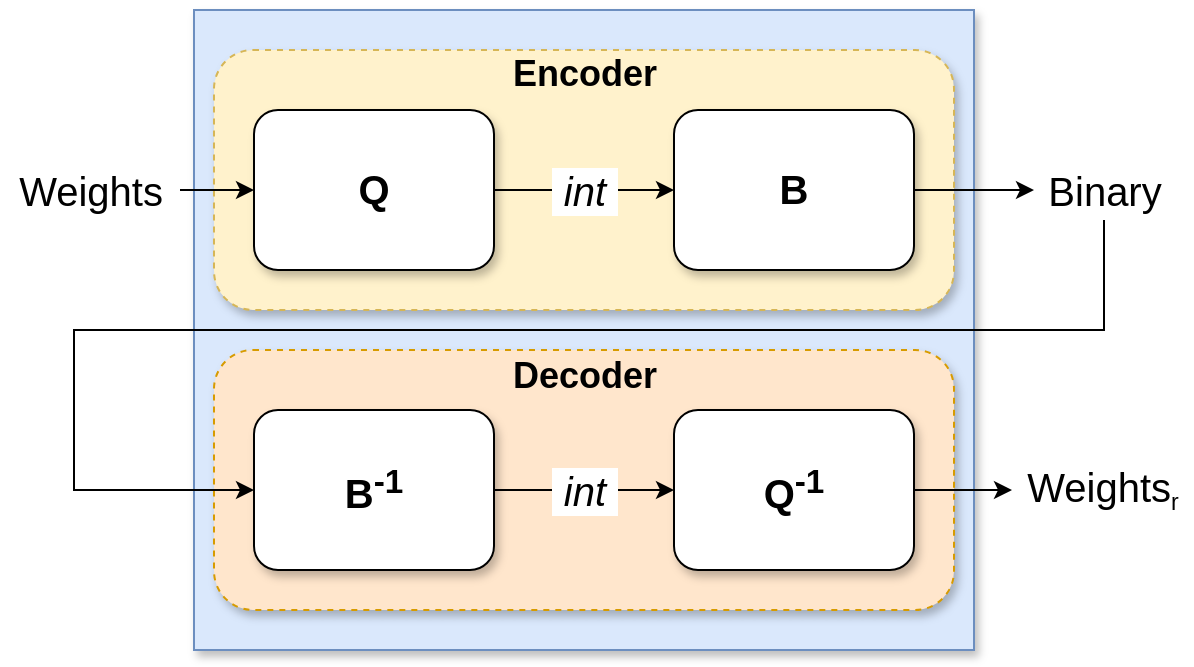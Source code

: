 <mxfile version="20.0.1" type="github">
  <diagram id="DestotQoPGySzqOyZAtb" name="Page-1">
    <mxGraphModel dx="1314" dy="719" grid="1" gridSize="10" guides="1" tooltips="1" connect="1" arrows="1" fold="1" page="1" pageScale="1" pageWidth="850" pageHeight="1100" math="0" shadow="0">
      <root>
        <mxCell id="0" />
        <mxCell id="1" parent="0" />
        <mxCell id="j4hBIiOfwiEwXYaSYMDV-3" value="" style="rounded=0;whiteSpace=wrap;html=1;fillColor=#dae8fc;strokeColor=#6c8ebf;shadow=1;" vertex="1" parent="1">
          <mxGeometry x="200" y="70" width="390" height="320" as="geometry" />
        </mxCell>
        <mxCell id="j4hBIiOfwiEwXYaSYMDV-1" value="" style="rounded=1;whiteSpace=wrap;html=1;dashed=1;fillColor=#fff2cc;strokeColor=#d6b656;shadow=1;" vertex="1" parent="1">
          <mxGeometry x="210" y="90" width="370" height="130" as="geometry" />
        </mxCell>
        <mxCell id="j4hBIiOfwiEwXYaSYMDV-4" value="" style="rounded=1;whiteSpace=wrap;html=1;dashed=1;fillColor=#ffe6cc;strokeColor=#d79b00;shadow=1;" vertex="1" parent="1">
          <mxGeometry x="210" y="240" width="370" height="130" as="geometry" />
        </mxCell>
        <mxCell id="j4hBIiOfwiEwXYaSYMDV-5" value="&lt;font style=&quot;font-size: 18px;&quot;&gt;&lt;b&gt;Encoder&lt;/b&gt;&lt;/font&gt;" style="text;html=1;align=center;verticalAlign=middle;resizable=0;points=[];autosize=1;strokeColor=none;fillColor=none;" vertex="1" parent="1">
          <mxGeometry x="350" y="92" width="90" height="20" as="geometry" />
        </mxCell>
        <mxCell id="j4hBIiOfwiEwXYaSYMDV-6" value="&lt;font style=&quot;font-size: 18px;&quot;&gt;&lt;b&gt;Decoder&lt;/b&gt;&lt;/font&gt;" style="text;html=1;align=center;verticalAlign=middle;resizable=0;points=[];autosize=1;strokeColor=none;fillColor=none;" vertex="1" parent="1">
          <mxGeometry x="350" y="243" width="90" height="20" as="geometry" />
        </mxCell>
        <mxCell id="j4hBIiOfwiEwXYaSYMDV-51" style="edgeStyle=orthogonalEdgeStyle;rounded=0;orthogonalLoop=1;jettySize=auto;html=1;fontSize=20;" edge="1" parent="1" source="j4hBIiOfwiEwXYaSYMDV-8" target="j4hBIiOfwiEwXYaSYMDV-9">
          <mxGeometry relative="1" as="geometry" />
        </mxCell>
        <mxCell id="j4hBIiOfwiEwXYaSYMDV-54" value="&lt;span style=&quot;font-weight: 400;&quot;&gt;&amp;nbsp;int&amp;nbsp;&lt;/span&gt;" style="edgeLabel;html=1;align=center;verticalAlign=middle;resizable=0;points=[];fontSize=20;fontStyle=3" vertex="1" connectable="0" parent="j4hBIiOfwiEwXYaSYMDV-51">
          <mxGeometry x="0.33" y="2" relative="1" as="geometry">
            <mxPoint x="-15" y="2" as="offset" />
          </mxGeometry>
        </mxCell>
        <mxCell id="j4hBIiOfwiEwXYaSYMDV-8" value="&lt;font style=&quot;font-size: 20px;&quot;&gt;&lt;b&gt;Q&lt;/b&gt;&lt;/font&gt;" style="rounded=1;whiteSpace=wrap;html=1;fontSize=18;shadow=1;" vertex="1" parent="1">
          <mxGeometry x="230" y="120" width="120" height="80" as="geometry" />
        </mxCell>
        <mxCell id="j4hBIiOfwiEwXYaSYMDV-52" style="edgeStyle=orthogonalEdgeStyle;rounded=0;orthogonalLoop=1;jettySize=auto;html=1;fontSize=20;" edge="1" parent="1" source="j4hBIiOfwiEwXYaSYMDV-9">
          <mxGeometry relative="1" as="geometry">
            <mxPoint x="620" y="160" as="targetPoint" />
          </mxGeometry>
        </mxCell>
        <mxCell id="j4hBIiOfwiEwXYaSYMDV-9" value="&lt;font style=&quot;font-size: 20px;&quot;&gt;&lt;b&gt;B&lt;/b&gt;&lt;/font&gt;" style="rounded=1;whiteSpace=wrap;html=1;fontSize=18;shadow=1;" vertex="1" parent="1">
          <mxGeometry x="440" y="120" width="120" height="80" as="geometry" />
        </mxCell>
        <mxCell id="j4hBIiOfwiEwXYaSYMDV-53" style="edgeStyle=orthogonalEdgeStyle;rounded=0;orthogonalLoop=1;jettySize=auto;html=1;fontSize=20;" edge="1" parent="1" source="j4hBIiOfwiEwXYaSYMDV-50" target="j4hBIiOfwiEwXYaSYMDV-8">
          <mxGeometry relative="1" as="geometry" />
        </mxCell>
        <mxCell id="j4hBIiOfwiEwXYaSYMDV-50" value="Weights" style="text;html=1;align=center;verticalAlign=middle;resizable=0;points=[];autosize=1;strokeColor=none;fillColor=none;fontSize=20;" vertex="1" parent="1">
          <mxGeometry x="103" y="145" width="90" height="30" as="geometry" />
        </mxCell>
        <mxCell id="j4hBIiOfwiEwXYaSYMDV-62" style="edgeStyle=orthogonalEdgeStyle;rounded=0;orthogonalLoop=1;jettySize=auto;html=1;entryX=0;entryY=0.5;entryDx=0;entryDy=0;fontSize=20;" edge="1" parent="1" source="j4hBIiOfwiEwXYaSYMDV-55" target="j4hBIiOfwiEwXYaSYMDV-58">
          <mxGeometry relative="1" as="geometry">
            <Array as="points">
              <mxPoint x="655" y="230" />
              <mxPoint x="140" y="230" />
              <mxPoint x="140" y="310" />
            </Array>
          </mxGeometry>
        </mxCell>
        <mxCell id="j4hBIiOfwiEwXYaSYMDV-55" value="Binary" style="text;html=1;align=center;verticalAlign=middle;resizable=0;points=[];autosize=1;strokeColor=none;fillColor=none;fontSize=20;" vertex="1" parent="1">
          <mxGeometry x="620" y="145" width="70" height="30" as="geometry" />
        </mxCell>
        <mxCell id="j4hBIiOfwiEwXYaSYMDV-56" style="edgeStyle=orthogonalEdgeStyle;rounded=0;orthogonalLoop=1;jettySize=auto;html=1;fontSize=20;" edge="1" parent="1" source="j4hBIiOfwiEwXYaSYMDV-58" target="j4hBIiOfwiEwXYaSYMDV-59">
          <mxGeometry relative="1" as="geometry" />
        </mxCell>
        <mxCell id="j4hBIiOfwiEwXYaSYMDV-57" value="&lt;span style=&quot;font-weight: 400;&quot;&gt;&amp;nbsp;int&amp;nbsp;&lt;/span&gt;" style="edgeLabel;html=1;align=center;verticalAlign=middle;resizable=0;points=[];fontSize=20;fontStyle=3" vertex="1" connectable="0" parent="j4hBIiOfwiEwXYaSYMDV-56">
          <mxGeometry x="0.33" y="2" relative="1" as="geometry">
            <mxPoint x="-15" y="2" as="offset" />
          </mxGeometry>
        </mxCell>
        <mxCell id="j4hBIiOfwiEwXYaSYMDV-58" value="&lt;font style=&quot;font-size: 20px;&quot;&gt;&lt;b&gt;B&lt;sup&gt;-1&lt;/sup&gt;&lt;/b&gt;&lt;/font&gt;" style="rounded=1;whiteSpace=wrap;html=1;fontSize=18;shadow=1;" vertex="1" parent="1">
          <mxGeometry x="230" y="270" width="120" height="80" as="geometry" />
        </mxCell>
        <mxCell id="j4hBIiOfwiEwXYaSYMDV-66" style="edgeStyle=orthogonalEdgeStyle;rounded=0;orthogonalLoop=1;jettySize=auto;html=1;fontSize=20;" edge="1" parent="1" source="j4hBIiOfwiEwXYaSYMDV-59" target="j4hBIiOfwiEwXYaSYMDV-64">
          <mxGeometry relative="1" as="geometry" />
        </mxCell>
        <mxCell id="j4hBIiOfwiEwXYaSYMDV-59" value="&lt;span style=&quot;font-size: 20px;&quot;&gt;&lt;b&gt;Q&lt;sup&gt;-1&lt;/sup&gt;&lt;/b&gt;&lt;/span&gt;" style="rounded=1;whiteSpace=wrap;html=1;fontSize=18;shadow=1;" vertex="1" parent="1">
          <mxGeometry x="440" y="270" width="120" height="80" as="geometry" />
        </mxCell>
        <mxCell id="j4hBIiOfwiEwXYaSYMDV-64" value="Weights&lt;span style=&quot;font-size: 13.889px;&quot;&gt;&lt;sub&gt;r&lt;/sub&gt;&lt;/span&gt;" style="text;html=1;align=center;verticalAlign=middle;resizable=0;points=[];autosize=1;strokeColor=none;fillColor=none;fontSize=20;" vertex="1" parent="1">
          <mxGeometry x="609" y="290" width="90" height="40" as="geometry" />
        </mxCell>
      </root>
    </mxGraphModel>
  </diagram>
</mxfile>
